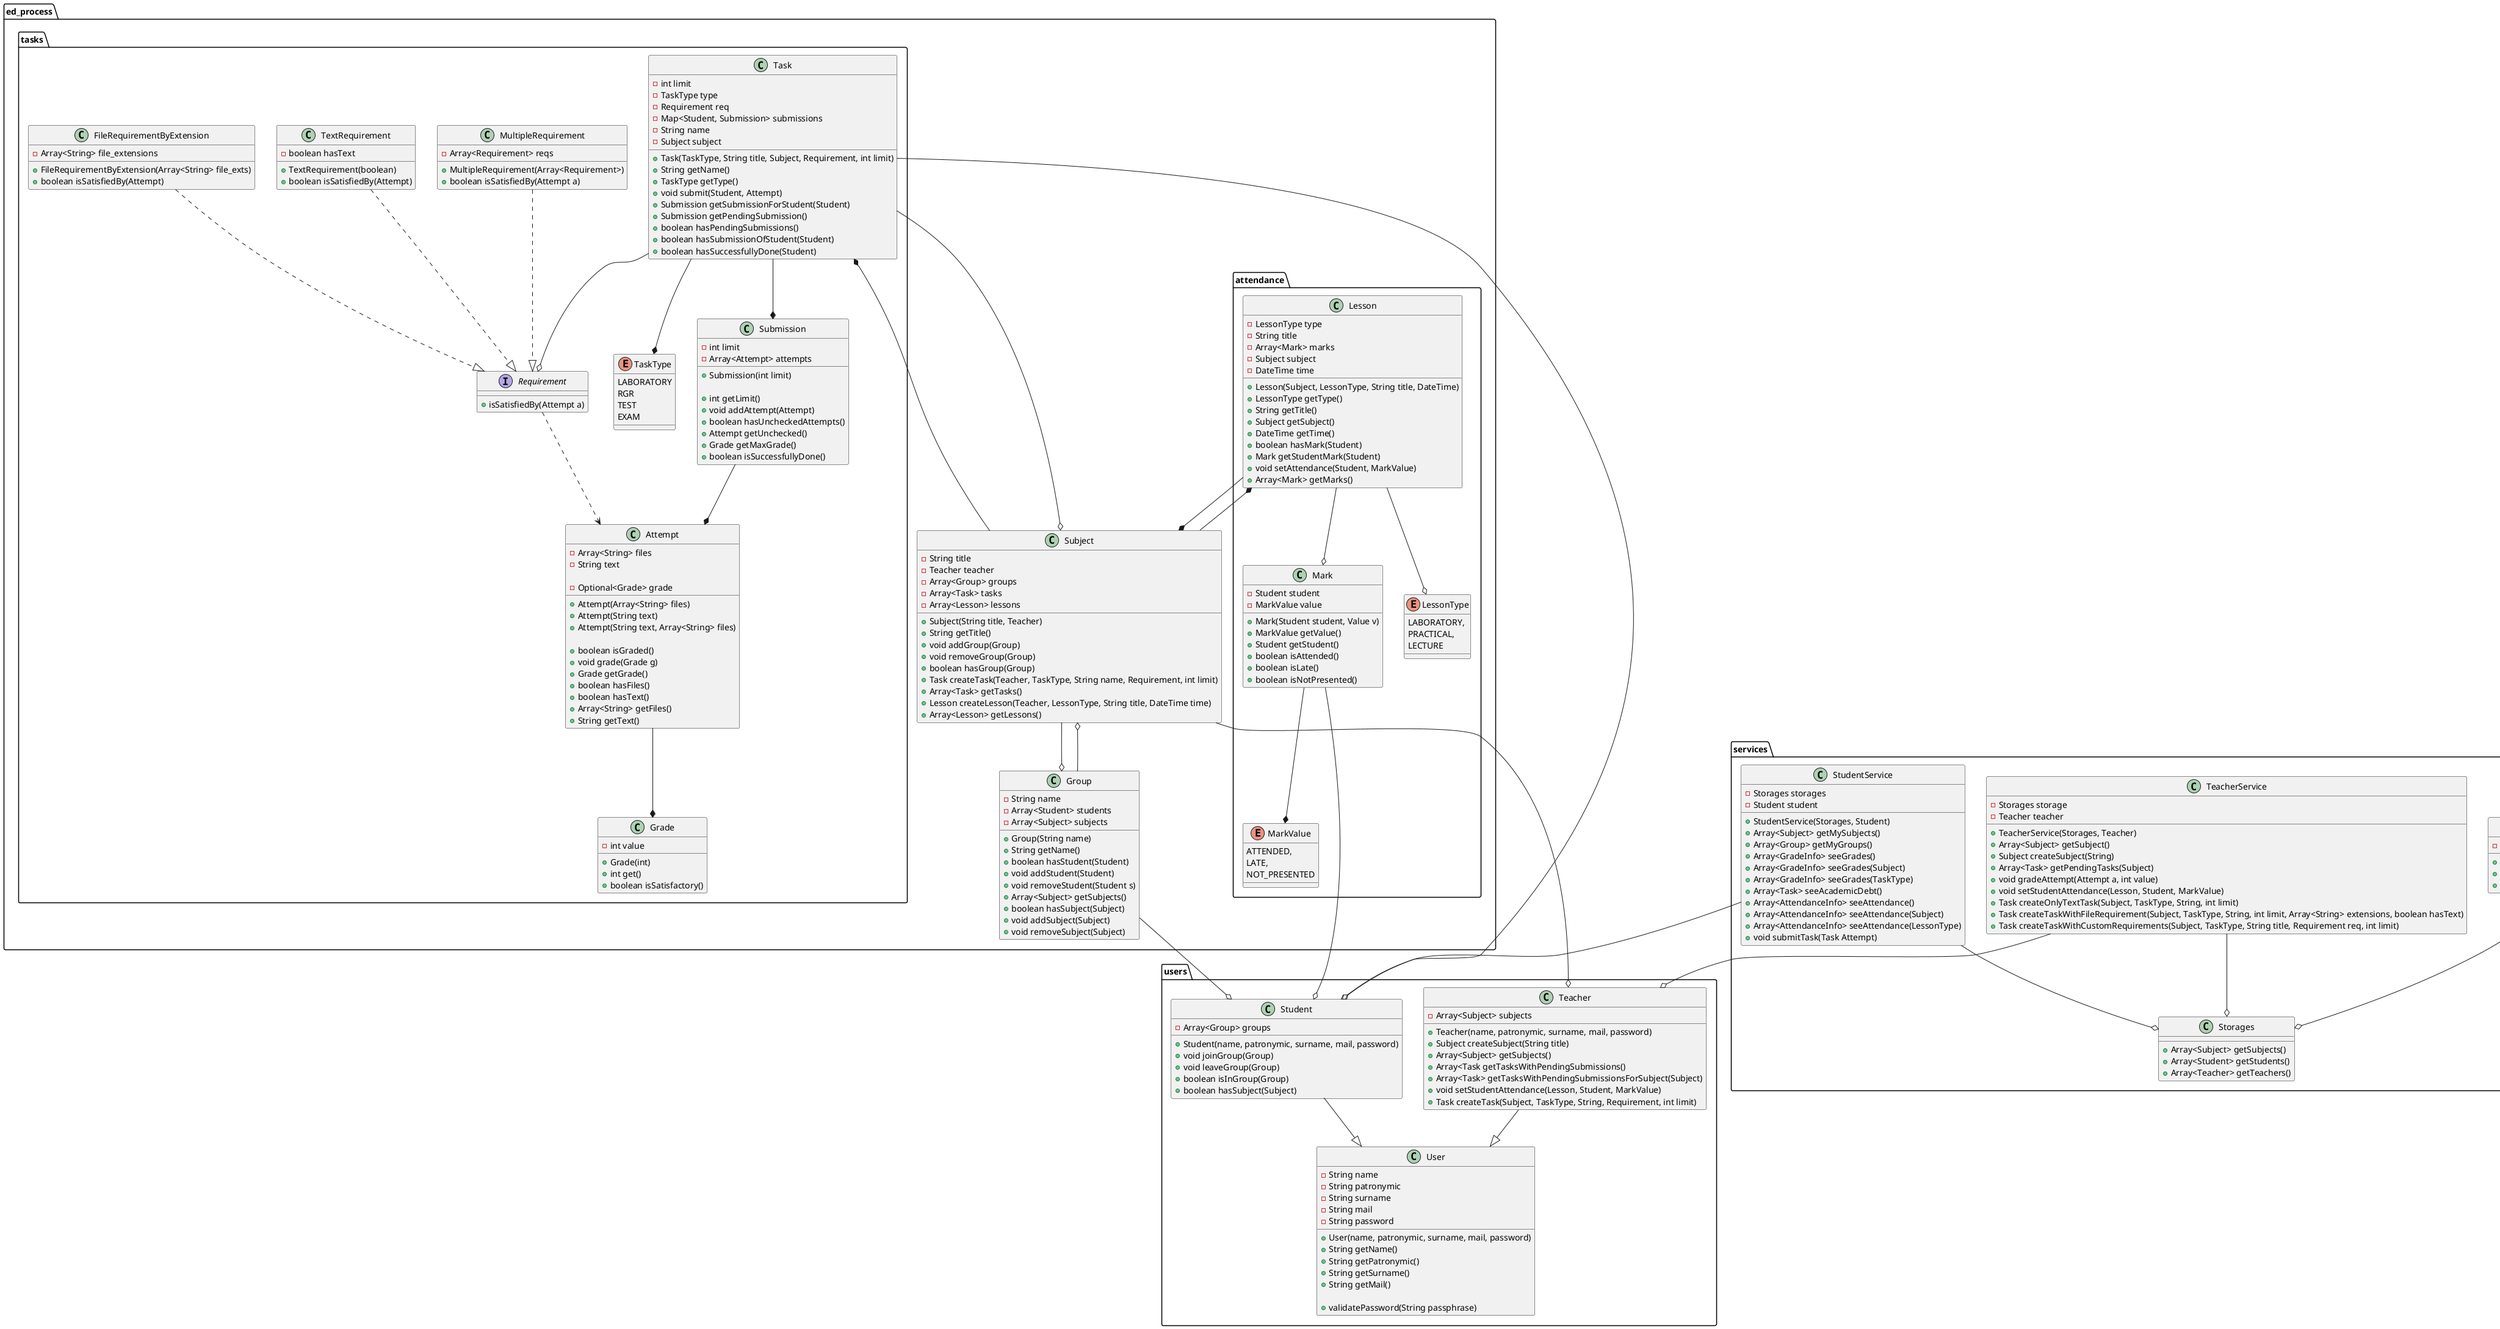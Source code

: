 @startuml

package users {

class User {
    + User(name, patronymic, surname, mail, password)
    + String getName()
    + String getPatronymic()
    + String getSurname()
    + String getMail()

    + validatePassword(String passphrase)

    - String name
    - String patronymic
    - String surname
    - String mail
    - String password
}

class Student {
    + Student(name, patronymic, surname, mail, password)
    + void joinGroup(Group)
    + void leaveGroup(Group)
    + boolean isInGroup(Group)
    + boolean hasSubject(Subject)

    - Array<Group> groups
}

class Teacher {
    + Teacher(name, patronymic, surname, mail, password)
    + Subject createSubject(String title)
    + Array<Subject> getSubjects()
    + Array<Task getTasksWithPendingSubmissions()
    + Array<Task> getTasksWithPendingSubmissionsForSubject(Subject)
    + void setStudentAttendance(Lesson, Student, MarkValue)
    + Task createTask(Subject, TaskType, String, Requirement, int limit)

    - Array<Subject> subjects
}

Student --|> User
Teacher --|> User

}

package ed_process {

class Subject {
    + Subject(String title, Teacher)
    + String getTitle()
    + void addGroup(Group)
    + void removeGroup(Group)
    + boolean hasGroup(Group)
    + Task createTask(Teacher, TaskType, String name, Requirement, int limit)
    + Array<Task> getTasks()
    + Lesson createLesson(Teacher, LessonType, String title, DateTime time)
    + Array<Lesson> getLessons()

    - String title
    - Teacher teacher
    - Array<Group> groups
    - Array<Task> tasks
    - Array<Lesson> lessons
}



class Group {
    + Group(String name)
    + String getName()
    + boolean hasStudent(Student)
    + void addStudent(Student)
    + void removeStudent(Student s)
    + Array<Subject> getSubjects()
    + boolean hasSubject(Subject)
    + void addSubject(Subject)
    + void removeSubject(Subject)

    - String name
    - Array<Student> students
    - Array<Subject> subjects
}

Group --o Student
Group --o Subject


package attendance {

enum MarkValue {
    ATTENDED,
    LATE,
    NOT_PRESENTED
}

class Mark {
    + Mark(Student student, Value v)
    + MarkValue getValue()
    + Student getStudent()
    + boolean isAttended()
    + boolean isLate()
    + boolean isNotPresented()

    - Student student
    - MarkValue value
}

Mark --o Student
Mark --* MarkValue

enum LessonType {
    LABORATORY,
    PRACTICAL,
    LECTURE
}

class Lesson {
    + Lesson(Subject, LessonType, String title, DateTime)
    + LessonType getType()
    + String getTitle()
    + Subject getSubject()
    + DateTime getTime()
    + boolean hasMark(Student)
    + Mark getStudentMark(Student)
    + void setAttendance(Student, MarkValue)
    + Array<Mark> getMarks()

    - LessonType type
    - String title
    - Array<Mark> marks
    - Subject subject
    - DateTime time
}

Lesson --o LessonType
Lesson --o Mark
Lesson --* Subject
}

package tasks {

class Grade {
    + Grade(int)
    + int get()
    + boolean isSatisfactory()
    - int value
}

class Attempt {
    + Attempt(Array<String> files)
    + Attempt(String text)
    + Attempt(String text, Array<String> files)

    + boolean isGraded()
    + void grade(Grade g)
    + Grade getGrade()
    + boolean hasFiles()
    + boolean hasText()
    + Array<String> getFiles()
    + String getText()


    - Array<String> files
    - String text

    - Optional<Grade> grade
}

Attempt --* Grade

class Submission {
    + Submission(int limit)

    + int getLimit()
    + void addAttempt(Attempt)
    + boolean hasUncheckedAttempts()
    + Attempt getUnchecked()
    + Grade getMaxGrade()
    + boolean isSuccessfullyDone()

    - int limit
    - Array<Attempt> attempts
}
Submission --* Attempt


interface Requirement {
    + isSatisfiedBy(Attempt a)
}

Requirement ..> Attempt

class TextRequirement {
    + TextRequirement(boolean)
    + boolean isSatisfiedBy(Attempt)
    - boolean hasText
}
TextRequirement ..|> Requirement

class FileRequirementByExtension {
    + FileRequirementByExtension(Array<String> file_exts)
    + boolean isSatisfiedBy(Attempt)
    - Array<String> file_extensions
}

FileRequirementByExtension ..|> Requirement

class MultipleRequirement {
    + MultipleRequirement(Array<Requirement>)
    + boolean isSatisfiedBy(Attempt a)
    - Array<Requirement> reqs
}
MultipleRequirement ..|> Requirement

enum TaskType {
    LABORATORY
    RGR
    TEST
    EXAM
}

class Task {
    + Task(TaskType, String title, Subject, Requirement, int limit)
    + String getName()
    + TaskType getType()
    + void submit(Student, Attempt)
    + Submission getSubmissionForStudent(Student)
    + Submission getPendingSubmission()
    + boolean hasPendingSubmissions()
    + boolean hasSubmissionOfStudent(Student)
    + boolean hasSuccessfullyDone(Student)

    - int limit
    - TaskType type
    - Requirement req
    - Map<Student, Submission> submissions
    - String name
    - Subject subject
}

Task --* TaskType
Task --o Requirement
Task --o Student
Task --* Submission
Task ---o Subject


Subject --o Teacher
Subject --o Group
Subject --* Task
Subject --* Lesson
}
}

package services {

class Storages {
    + Array<Subject> getSubjects()
    + Array<Student> getStudents()
    + Array<Teacher> getTeachers()
}

class AuthService {
    + AuthService(Storages)
    + StudentService logInAsStudent(String mail, String password)
    + TeacherService logInAsTeacher(String mail, String password)
    - Storages storages
}
AuthService --o Storages

class StudentService {
    - Storages storages
    - Student student

    + StudentService(Storages, Student)
    + Array<Subject> getMySubjects()
    + Array<Group> getMyGroups()
    + Array<GradeInfo> seeGrades()
    + Array<GradeInfo> seeGrades(Subject)
    + Array<GradeInfo> seeGrades(TaskType)
    + Array<Task> seeAcademicDebt()
    + Array<AttendanceInfo> seeAttendance()
    + Array<AttendanceInfo> seeAttendance(Subject)
    + Array<AttendanceInfo> seeAttendance(LessonType)
    + void submitTask(Task Attempt)
}
StudentService --o Storages
StudentService --o Student

class TeacherService {
    - Storages storage
    - Teacher teacher

    + TeacherService(Storages, Teacher)
    + Array<Subject> getSubject()
    + Subject createSubject(String)
    + Array<Task> getPendingTasks(Subject)
    + void gradeAttempt(Attempt a, int value)
    + void setStudentAttendance(Lesson, Student, MarkValue)
    + Task createOnlyTextTask(Subject, TaskType, String, int limit)
    + Task createTaskWithFileRequirement(Subject, TaskType, String, int limit, Array<String> extensions, boolean hasText)
    + Task createTaskWithCustomRequirements(Subject, TaskType, String title, Requirement req, int limit)
}
TeacherService --o Storages
TeacherService --o Teacher

}

@enduml